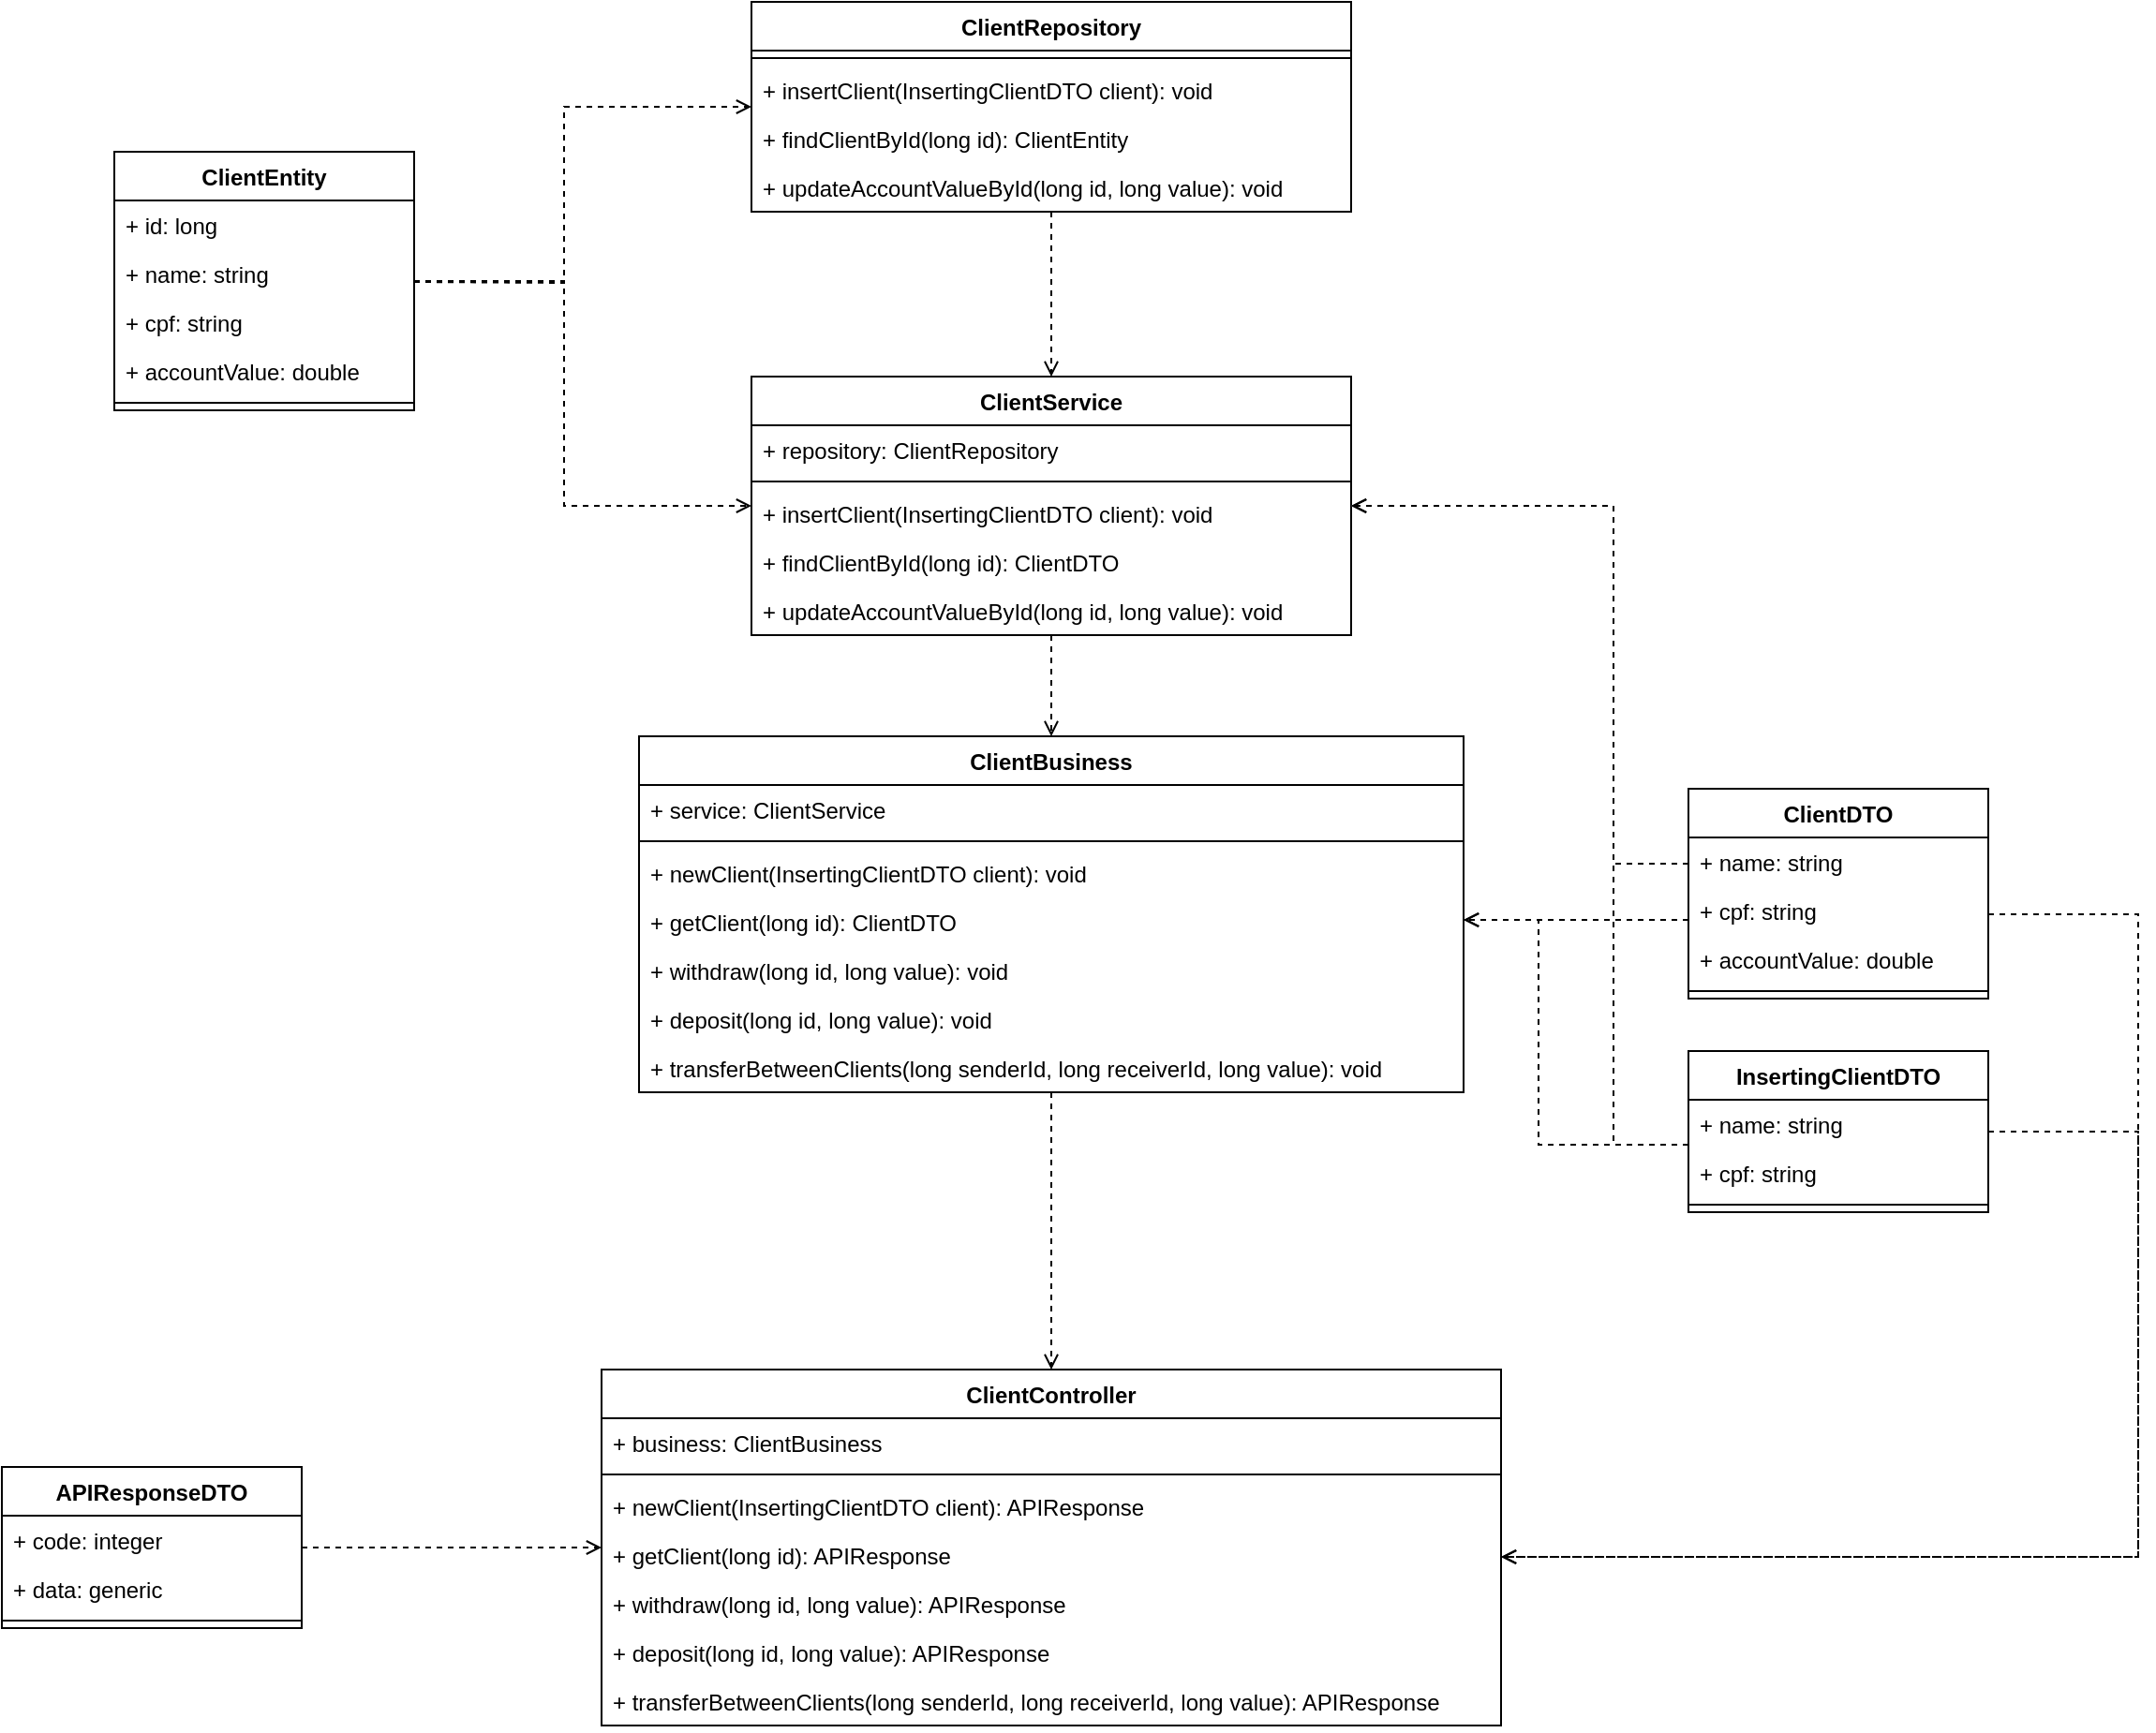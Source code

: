 <mxfile version="21.2.3" type="github">
  <diagram name="Página-1" id="-5jiJ6O5D8xDDH33lbmj">
    <mxGraphModel dx="1434" dy="707" grid="1" gridSize="10" guides="1" tooltips="1" connect="1" arrows="1" fold="1" page="1" pageScale="1" pageWidth="827" pageHeight="1169" math="0" shadow="0">
      <root>
        <mxCell id="0" />
        <mxCell id="1" parent="0" />
        <mxCell id="ZSFOHfEtqHHKLjFi4LGP-78" style="rounded=0;orthogonalLoop=1;jettySize=auto;html=1;dashed=1;endArrow=open;endFill=0;" parent="1" source="ZSFOHfEtqHHKLjFi4LGP-10" target="ZSFOHfEtqHHKLjFi4LGP-28" edge="1">
          <mxGeometry relative="1" as="geometry">
            <mxPoint x="560" y="310" as="targetPoint" />
            <Array as="points">
              <mxPoint x="520" y="440" />
              <mxPoint x="520" y="346" />
            </Array>
          </mxGeometry>
        </mxCell>
        <mxCell id="FWGrVeS59wWyZ3CP3wZL-16" style="edgeStyle=orthogonalEdgeStyle;rounded=0;orthogonalLoop=1;jettySize=auto;html=1;dashed=1;endArrow=open;endFill=0;" edge="1" parent="1" source="ZSFOHfEtqHHKLjFi4LGP-10" target="ZSFOHfEtqHHKLjFi4LGP-47">
          <mxGeometry relative="1" as="geometry">
            <Array as="points">
              <mxPoint x="520" y="439" />
              <mxPoint x="520" y="559" />
            </Array>
          </mxGeometry>
        </mxCell>
        <mxCell id="ZSFOHfEtqHHKLjFi4LGP-10" value="ClientEntity" style="swimlane;fontStyle=1;align=center;verticalAlign=top;childLayout=stackLayout;horizontal=1;startSize=26;horizontalStack=0;resizeParent=1;resizeParentMax=0;resizeLast=0;collapsible=1;marginBottom=0;whiteSpace=wrap;html=1;fillColor=default;" parent="1" vertex="1">
          <mxGeometry x="280" y="370" width="160" height="138" as="geometry" />
        </mxCell>
        <mxCell id="ZSFOHfEtqHHKLjFi4LGP-11" value="+ id: long" style="text;strokeColor=none;fillColor=none;align=left;verticalAlign=top;spacingLeft=4;spacingRight=4;overflow=hidden;rotatable=0;points=[[0,0.5],[1,0.5]];portConstraint=eastwest;whiteSpace=wrap;html=1;" parent="ZSFOHfEtqHHKLjFi4LGP-10" vertex="1">
          <mxGeometry y="26" width="160" height="26" as="geometry" />
        </mxCell>
        <mxCell id="ZSFOHfEtqHHKLjFi4LGP-15" value="+ name: string" style="text;strokeColor=none;fillColor=none;align=left;verticalAlign=top;spacingLeft=4;spacingRight=4;overflow=hidden;rotatable=0;points=[[0,0.5],[1,0.5]];portConstraint=eastwest;whiteSpace=wrap;html=1;" parent="ZSFOHfEtqHHKLjFi4LGP-10" vertex="1">
          <mxGeometry y="52" width="160" height="26" as="geometry" />
        </mxCell>
        <mxCell id="ZSFOHfEtqHHKLjFi4LGP-14" value="+ cpf: string" style="text;strokeColor=none;fillColor=none;align=left;verticalAlign=top;spacingLeft=4;spacingRight=4;overflow=hidden;rotatable=0;points=[[0,0.5],[1,0.5]];portConstraint=eastwest;whiteSpace=wrap;html=1;" parent="ZSFOHfEtqHHKLjFi4LGP-10" vertex="1">
          <mxGeometry y="78" width="160" height="26" as="geometry" />
        </mxCell>
        <mxCell id="ZSFOHfEtqHHKLjFi4LGP-16" value="+ accountValue: double" style="text;strokeColor=none;fillColor=none;align=left;verticalAlign=top;spacingLeft=4;spacingRight=4;overflow=hidden;rotatable=0;points=[[0,0.5],[1,0.5]];portConstraint=eastwest;whiteSpace=wrap;html=1;" parent="ZSFOHfEtqHHKLjFi4LGP-10" vertex="1">
          <mxGeometry y="104" width="160" height="26" as="geometry" />
        </mxCell>
        <mxCell id="ZSFOHfEtqHHKLjFi4LGP-12" value="" style="line;strokeWidth=1;fillColor=none;align=left;verticalAlign=middle;spacingTop=-1;spacingLeft=3;spacingRight=3;rotatable=0;labelPosition=right;points=[];portConstraint=eastwest;strokeColor=inherit;" parent="ZSFOHfEtqHHKLjFi4LGP-10" vertex="1">
          <mxGeometry y="130" width="160" height="8" as="geometry" />
        </mxCell>
        <mxCell id="ZSFOHfEtqHHKLjFi4LGP-80" style="edgeStyle=orthogonalEdgeStyle;rounded=0;orthogonalLoop=1;jettySize=auto;html=1;entryX=0.5;entryY=0;entryDx=0;entryDy=0;endArrow=open;endFill=0;dashed=1;" parent="1" source="ZSFOHfEtqHHKLjFi4LGP-28" target="ZSFOHfEtqHHKLjFi4LGP-47" edge="1">
          <mxGeometry relative="1" as="geometry" />
        </mxCell>
        <mxCell id="ZSFOHfEtqHHKLjFi4LGP-28" value="ClientRepository" style="swimlane;fontStyle=1;align=center;verticalAlign=top;childLayout=stackLayout;horizontal=1;startSize=26;horizontalStack=0;resizeParent=1;resizeParentMax=0;resizeLast=0;collapsible=1;marginBottom=0;whiteSpace=wrap;html=1;" parent="1" vertex="1">
          <mxGeometry x="620" y="290" width="320" height="112" as="geometry">
            <mxRectangle x="560" y="280" width="100" height="30" as="alternateBounds" />
          </mxGeometry>
        </mxCell>
        <mxCell id="ZSFOHfEtqHHKLjFi4LGP-30" value="" style="line;strokeWidth=1;fillColor=none;align=left;verticalAlign=middle;spacingTop=-1;spacingLeft=3;spacingRight=3;rotatable=0;labelPosition=right;points=[];portConstraint=eastwest;strokeColor=inherit;" parent="ZSFOHfEtqHHKLjFi4LGP-28" vertex="1">
          <mxGeometry y="26" width="320" height="8" as="geometry" />
        </mxCell>
        <mxCell id="ZSFOHfEtqHHKLjFi4LGP-34" value="+ insertClient(InsertingClientDTO client): void" style="text;strokeColor=none;fillColor=none;align=left;verticalAlign=top;spacingLeft=4;spacingRight=4;overflow=hidden;rotatable=0;points=[[0,0.5],[1,0.5]];portConstraint=eastwest;whiteSpace=wrap;html=1;" parent="ZSFOHfEtqHHKLjFi4LGP-28" vertex="1">
          <mxGeometry y="34" width="320" height="26" as="geometry" />
        </mxCell>
        <mxCell id="ZSFOHfEtqHHKLjFi4LGP-31" value="+ findClientById(long id): ClientEntity" style="text;strokeColor=none;fillColor=none;align=left;verticalAlign=top;spacingLeft=4;spacingRight=4;overflow=hidden;rotatable=0;points=[[0,0.5],[1,0.5]];portConstraint=eastwest;whiteSpace=wrap;html=1;" parent="ZSFOHfEtqHHKLjFi4LGP-28" vertex="1">
          <mxGeometry y="60" width="320" height="26" as="geometry" />
        </mxCell>
        <mxCell id="ZSFOHfEtqHHKLjFi4LGP-32" value="+ updateAccountValueById(long id, long value): void" style="text;strokeColor=none;fillColor=none;align=left;verticalAlign=top;spacingLeft=4;spacingRight=4;overflow=hidden;rotatable=0;points=[[0,0.5],[1,0.5]];portConstraint=eastwest;whiteSpace=wrap;html=1;" parent="ZSFOHfEtqHHKLjFi4LGP-28" vertex="1">
          <mxGeometry y="86" width="320" height="26" as="geometry" />
        </mxCell>
        <mxCell id="ZSFOHfEtqHHKLjFi4LGP-81" style="rounded=0;orthogonalLoop=1;jettySize=auto;html=1;entryX=0.5;entryY=0;entryDx=0;entryDy=0;dashed=1;endArrow=open;endFill=0;" parent="1" source="ZSFOHfEtqHHKLjFi4LGP-47" target="ZSFOHfEtqHHKLjFi4LGP-53" edge="1">
          <mxGeometry relative="1" as="geometry" />
        </mxCell>
        <mxCell id="ZSFOHfEtqHHKLjFi4LGP-47" value="ClientService" style="swimlane;fontStyle=1;align=center;verticalAlign=top;childLayout=stackLayout;horizontal=1;startSize=26;horizontalStack=0;resizeParent=1;resizeParentMax=0;resizeLast=0;collapsible=1;marginBottom=0;whiteSpace=wrap;html=1;" parent="1" vertex="1">
          <mxGeometry x="620" y="490" width="320" height="138" as="geometry" />
        </mxCell>
        <mxCell id="ZSFOHfEtqHHKLjFi4LGP-48" value="+ repository: ClientRepository" style="text;strokeColor=none;fillColor=none;align=left;verticalAlign=top;spacingLeft=4;spacingRight=4;overflow=hidden;rotatable=0;points=[[0,0.5],[1,0.5]];portConstraint=eastwest;whiteSpace=wrap;html=1;" parent="ZSFOHfEtqHHKLjFi4LGP-47" vertex="1">
          <mxGeometry y="26" width="320" height="26" as="geometry" />
        </mxCell>
        <mxCell id="ZSFOHfEtqHHKLjFi4LGP-49" value="" style="line;strokeWidth=1;fillColor=none;align=left;verticalAlign=middle;spacingTop=-1;spacingLeft=3;spacingRight=3;rotatable=0;labelPosition=right;points=[];portConstraint=eastwest;strokeColor=inherit;" parent="ZSFOHfEtqHHKLjFi4LGP-47" vertex="1">
          <mxGeometry y="52" width="320" height="8" as="geometry" />
        </mxCell>
        <mxCell id="ZSFOHfEtqHHKLjFi4LGP-50" value="+ insertClient(InsertingClientDTO client): void" style="text;strokeColor=none;fillColor=none;align=left;verticalAlign=top;spacingLeft=4;spacingRight=4;overflow=hidden;rotatable=0;points=[[0,0.5],[1,0.5]];portConstraint=eastwest;whiteSpace=wrap;html=1;" parent="ZSFOHfEtqHHKLjFi4LGP-47" vertex="1">
          <mxGeometry y="60" width="320" height="26" as="geometry" />
        </mxCell>
        <mxCell id="ZSFOHfEtqHHKLjFi4LGP-52" value="+ findClientById(long id): ClientDTO" style="text;strokeColor=none;fillColor=none;align=left;verticalAlign=top;spacingLeft=4;spacingRight=4;overflow=hidden;rotatable=0;points=[[0,0.5],[1,0.5]];portConstraint=eastwest;whiteSpace=wrap;html=1;" parent="ZSFOHfEtqHHKLjFi4LGP-47" vertex="1">
          <mxGeometry y="86" width="320" height="26" as="geometry" />
        </mxCell>
        <mxCell id="ZSFOHfEtqHHKLjFi4LGP-51" value="+ updateAccountValueById(long id, long value): void" style="text;strokeColor=none;fillColor=none;align=left;verticalAlign=top;spacingLeft=4;spacingRight=4;overflow=hidden;rotatable=0;points=[[0,0.5],[1,0.5]];portConstraint=eastwest;whiteSpace=wrap;html=1;" parent="ZSFOHfEtqHHKLjFi4LGP-47" vertex="1">
          <mxGeometry y="112" width="320" height="26" as="geometry" />
        </mxCell>
        <mxCell id="ZSFOHfEtqHHKLjFi4LGP-82" style="rounded=0;orthogonalLoop=1;jettySize=auto;html=1;entryX=0.5;entryY=0;entryDx=0;entryDy=0;dashed=1;endArrow=open;endFill=0;" parent="1" source="ZSFOHfEtqHHKLjFi4LGP-53" target="ZSFOHfEtqHHKLjFi4LGP-61" edge="1">
          <mxGeometry relative="1" as="geometry" />
        </mxCell>
        <mxCell id="ZSFOHfEtqHHKLjFi4LGP-53" value="ClientBusiness" style="swimlane;fontStyle=1;align=center;verticalAlign=top;childLayout=stackLayout;horizontal=1;startSize=26;horizontalStack=0;resizeParent=1;resizeParentMax=0;resizeLast=0;collapsible=1;marginBottom=0;whiteSpace=wrap;html=1;" parent="1" vertex="1">
          <mxGeometry x="560" y="682" width="440" height="190" as="geometry" />
        </mxCell>
        <mxCell id="ZSFOHfEtqHHKLjFi4LGP-54" value="+ service: ClientService" style="text;strokeColor=none;fillColor=none;align=left;verticalAlign=top;spacingLeft=4;spacingRight=4;overflow=hidden;rotatable=0;points=[[0,0.5],[1,0.5]];portConstraint=eastwest;whiteSpace=wrap;html=1;" parent="ZSFOHfEtqHHKLjFi4LGP-53" vertex="1">
          <mxGeometry y="26" width="440" height="26" as="geometry" />
        </mxCell>
        <mxCell id="ZSFOHfEtqHHKLjFi4LGP-55" value="" style="line;strokeWidth=1;fillColor=none;align=left;verticalAlign=middle;spacingTop=-1;spacingLeft=3;spacingRight=3;rotatable=0;labelPosition=right;points=[];portConstraint=eastwest;strokeColor=inherit;" parent="ZSFOHfEtqHHKLjFi4LGP-53" vertex="1">
          <mxGeometry y="52" width="440" height="8" as="geometry" />
        </mxCell>
        <mxCell id="ZSFOHfEtqHHKLjFi4LGP-56" value="+ newClient(InsertingClientDTO&amp;nbsp;client): void" style="text;strokeColor=none;fillColor=none;align=left;verticalAlign=top;spacingLeft=4;spacingRight=4;overflow=hidden;rotatable=0;points=[[0,0.5],[1,0.5]];portConstraint=eastwest;whiteSpace=wrap;html=1;" parent="ZSFOHfEtqHHKLjFi4LGP-53" vertex="1">
          <mxGeometry y="60" width="440" height="26" as="geometry" />
        </mxCell>
        <mxCell id="ZSFOHfEtqHHKLjFi4LGP-57" value="+ getClient(long id): ClientDTO" style="text;strokeColor=none;fillColor=none;align=left;verticalAlign=top;spacingLeft=4;spacingRight=4;overflow=hidden;rotatable=0;points=[[0,0.5],[1,0.5]];portConstraint=eastwest;whiteSpace=wrap;html=1;" parent="ZSFOHfEtqHHKLjFi4LGP-53" vertex="1">
          <mxGeometry y="86" width="440" height="26" as="geometry" />
        </mxCell>
        <mxCell id="ZSFOHfEtqHHKLjFi4LGP-58" value="+ withdraw(long id, long value): void" style="text;strokeColor=none;fillColor=none;align=left;verticalAlign=top;spacingLeft=4;spacingRight=4;overflow=hidden;rotatable=0;points=[[0,0.5],[1,0.5]];portConstraint=eastwest;whiteSpace=wrap;html=1;" parent="ZSFOHfEtqHHKLjFi4LGP-53" vertex="1">
          <mxGeometry y="112" width="440" height="26" as="geometry" />
        </mxCell>
        <mxCell id="ZSFOHfEtqHHKLjFi4LGP-60" value="+ deposit(long id, long value): void" style="text;strokeColor=none;fillColor=none;align=left;verticalAlign=top;spacingLeft=4;spacingRight=4;overflow=hidden;rotatable=0;points=[[0,0.5],[1,0.5]];portConstraint=eastwest;whiteSpace=wrap;html=1;" parent="ZSFOHfEtqHHKLjFi4LGP-53" vertex="1">
          <mxGeometry y="138" width="440" height="26" as="geometry" />
        </mxCell>
        <mxCell id="ZSFOHfEtqHHKLjFi4LGP-59" value="+ transferBetweenClients(long senderId, long receiverId, long value): void" style="text;strokeColor=none;fillColor=none;align=left;verticalAlign=top;spacingLeft=4;spacingRight=4;overflow=hidden;rotatable=0;points=[[0,0.5],[1,0.5]];portConstraint=eastwest;whiteSpace=wrap;html=1;" parent="ZSFOHfEtqHHKLjFi4LGP-53" vertex="1">
          <mxGeometry y="164" width="440" height="26" as="geometry" />
        </mxCell>
        <mxCell id="ZSFOHfEtqHHKLjFi4LGP-61" value="ClientController" style="swimlane;fontStyle=1;align=center;verticalAlign=top;childLayout=stackLayout;horizontal=1;startSize=26;horizontalStack=0;resizeParent=1;resizeParentMax=0;resizeLast=0;collapsible=1;marginBottom=0;whiteSpace=wrap;html=1;" parent="1" vertex="1">
          <mxGeometry x="540" y="1020" width="480" height="190" as="geometry" />
        </mxCell>
        <mxCell id="ZSFOHfEtqHHKLjFi4LGP-62" value="+ business: ClientBusiness" style="text;strokeColor=none;fillColor=none;align=left;verticalAlign=top;spacingLeft=4;spacingRight=4;overflow=hidden;rotatable=0;points=[[0,0.5],[1,0.5]];portConstraint=eastwest;whiteSpace=wrap;html=1;" parent="ZSFOHfEtqHHKLjFi4LGP-61" vertex="1">
          <mxGeometry y="26" width="480" height="26" as="geometry" />
        </mxCell>
        <mxCell id="ZSFOHfEtqHHKLjFi4LGP-63" value="" style="line;strokeWidth=1;fillColor=none;align=left;verticalAlign=middle;spacingTop=-1;spacingLeft=3;spacingRight=3;rotatable=0;labelPosition=right;points=[];portConstraint=eastwest;strokeColor=inherit;" parent="ZSFOHfEtqHHKLjFi4LGP-61" vertex="1">
          <mxGeometry y="52" width="480" height="8" as="geometry" />
        </mxCell>
        <mxCell id="ZSFOHfEtqHHKLjFi4LGP-64" value="+ newClient(InsertingClientDTO&amp;nbsp;client): APIResponse" style="text;strokeColor=none;fillColor=none;align=left;verticalAlign=top;spacingLeft=4;spacingRight=4;overflow=hidden;rotatable=0;points=[[0,0.5],[1,0.5]];portConstraint=eastwest;whiteSpace=wrap;html=1;" parent="ZSFOHfEtqHHKLjFi4LGP-61" vertex="1">
          <mxGeometry y="60" width="480" height="26" as="geometry" />
        </mxCell>
        <mxCell id="ZSFOHfEtqHHKLjFi4LGP-65" value="+ getClient(long id): APIResponse" style="text;strokeColor=none;fillColor=none;align=left;verticalAlign=top;spacingLeft=4;spacingRight=4;overflow=hidden;rotatable=0;points=[[0,0.5],[1,0.5]];portConstraint=eastwest;whiteSpace=wrap;html=1;" parent="ZSFOHfEtqHHKLjFi4LGP-61" vertex="1">
          <mxGeometry y="86" width="480" height="26" as="geometry" />
        </mxCell>
        <mxCell id="ZSFOHfEtqHHKLjFi4LGP-66" value="+ withdraw(long id, long value): APIResponse" style="text;strokeColor=none;fillColor=none;align=left;verticalAlign=top;spacingLeft=4;spacingRight=4;overflow=hidden;rotatable=0;points=[[0,0.5],[1,0.5]];portConstraint=eastwest;whiteSpace=wrap;html=1;" parent="ZSFOHfEtqHHKLjFi4LGP-61" vertex="1">
          <mxGeometry y="112" width="480" height="26" as="geometry" />
        </mxCell>
        <mxCell id="ZSFOHfEtqHHKLjFi4LGP-67" value="+ deposit(long id, long value): APIResponse" style="text;strokeColor=none;fillColor=none;align=left;verticalAlign=top;spacingLeft=4;spacingRight=4;overflow=hidden;rotatable=0;points=[[0,0.5],[1,0.5]];portConstraint=eastwest;whiteSpace=wrap;html=1;" parent="ZSFOHfEtqHHKLjFi4LGP-61" vertex="1">
          <mxGeometry y="138" width="480" height="26" as="geometry" />
        </mxCell>
        <mxCell id="ZSFOHfEtqHHKLjFi4LGP-68" value="+ transferBetweenClients(long senderId, long receiverId, long value): APIResponse" style="text;strokeColor=none;fillColor=none;align=left;verticalAlign=top;spacingLeft=4;spacingRight=4;overflow=hidden;rotatable=0;points=[[0,0.5],[1,0.5]];portConstraint=eastwest;whiteSpace=wrap;html=1;" parent="ZSFOHfEtqHHKLjFi4LGP-61" vertex="1">
          <mxGeometry y="164" width="480" height="26" as="geometry" />
        </mxCell>
        <mxCell id="FWGrVeS59wWyZ3CP3wZL-5" style="edgeStyle=orthogonalEdgeStyle;rounded=0;orthogonalLoop=1;jettySize=auto;html=1;dashed=1;endArrow=open;endFill=0;" edge="1" parent="1" source="ZSFOHfEtqHHKLjFi4LGP-69" target="ZSFOHfEtqHHKLjFi4LGP-61">
          <mxGeometry relative="1" as="geometry" />
        </mxCell>
        <mxCell id="ZSFOHfEtqHHKLjFi4LGP-69" value="APIResponseDTO" style="swimlane;fontStyle=1;align=center;verticalAlign=top;childLayout=stackLayout;horizontal=1;startSize=26;horizontalStack=0;resizeParent=1;resizeParentMax=0;resizeLast=0;collapsible=1;marginBottom=0;whiteSpace=wrap;html=1;" parent="1" vertex="1">
          <mxGeometry x="220" y="1072" width="160" height="86" as="geometry" />
        </mxCell>
        <mxCell id="ZSFOHfEtqHHKLjFi4LGP-70" value="+ code: integer" style="text;strokeColor=none;fillColor=none;align=left;verticalAlign=top;spacingLeft=4;spacingRight=4;overflow=hidden;rotatable=0;points=[[0,0.5],[1,0.5]];portConstraint=eastwest;whiteSpace=wrap;html=1;" parent="ZSFOHfEtqHHKLjFi4LGP-69" vertex="1">
          <mxGeometry y="26" width="160" height="26" as="geometry" />
        </mxCell>
        <mxCell id="ZSFOHfEtqHHKLjFi4LGP-77" value="+ data: generic" style="text;strokeColor=none;fillColor=none;align=left;verticalAlign=top;spacingLeft=4;spacingRight=4;overflow=hidden;rotatable=0;points=[[0,0.5],[1,0.5]];portConstraint=eastwest;whiteSpace=wrap;html=1;" parent="ZSFOHfEtqHHKLjFi4LGP-69" vertex="1">
          <mxGeometry y="52" width="160" height="26" as="geometry" />
        </mxCell>
        <mxCell id="ZSFOHfEtqHHKLjFi4LGP-74" value="" style="line;strokeWidth=1;fillColor=none;align=left;verticalAlign=middle;spacingTop=-1;spacingLeft=3;spacingRight=3;rotatable=0;labelPosition=right;points=[];portConstraint=eastwest;strokeColor=inherit;" parent="ZSFOHfEtqHHKLjFi4LGP-69" vertex="1">
          <mxGeometry y="78" width="160" height="8" as="geometry" />
        </mxCell>
        <mxCell id="FWGrVeS59wWyZ3CP3wZL-6" style="edgeStyle=orthogonalEdgeStyle;rounded=0;orthogonalLoop=1;jettySize=auto;html=1;dashed=1;endArrow=open;endFill=0;fillColor=#dae8fc;strokeColor=#000000;" edge="1" parent="1" source="FWGrVeS59wWyZ3CP3wZL-1" target="ZSFOHfEtqHHKLjFi4LGP-61">
          <mxGeometry relative="1" as="geometry">
            <Array as="points">
              <mxPoint x="1360" y="893" />
              <mxPoint x="1360" y="1120" />
            </Array>
          </mxGeometry>
        </mxCell>
        <mxCell id="FWGrVeS59wWyZ3CP3wZL-7" style="edgeStyle=orthogonalEdgeStyle;rounded=0;orthogonalLoop=1;jettySize=auto;html=1;dashed=1;endArrow=open;endFill=0;fillColor=#ffe6cc;strokeColor=#000000;" edge="1" parent="1" source="FWGrVeS59wWyZ3CP3wZL-1" target="ZSFOHfEtqHHKLjFi4LGP-53">
          <mxGeometry relative="1" as="geometry">
            <Array as="points">
              <mxPoint x="1040" y="900" />
              <mxPoint x="1040" y="780" />
            </Array>
          </mxGeometry>
        </mxCell>
        <mxCell id="FWGrVeS59wWyZ3CP3wZL-15" style="edgeStyle=orthogonalEdgeStyle;rounded=0;orthogonalLoop=1;jettySize=auto;html=1;fillColor=#f8cecc;strokeColor=#FFFFFF;dashed=1;endArrow=open;endFill=0;" edge="1" parent="1" source="FWGrVeS59wWyZ3CP3wZL-1" target="ZSFOHfEtqHHKLjFi4LGP-47">
          <mxGeometry relative="1" as="geometry">
            <Array as="points">
              <mxPoint x="1080" y="860" />
              <mxPoint x="1080" y="559" />
            </Array>
          </mxGeometry>
        </mxCell>
        <mxCell id="FWGrVeS59wWyZ3CP3wZL-17" style="edgeStyle=orthogonalEdgeStyle;rounded=0;orthogonalLoop=1;jettySize=auto;html=1;dashed=1;endArrow=open;endFill=0;" edge="1" parent="1" source="FWGrVeS59wWyZ3CP3wZL-1" target="ZSFOHfEtqHHKLjFi4LGP-47">
          <mxGeometry relative="1" as="geometry">
            <Array as="points">
              <mxPoint x="1080" y="900" />
              <mxPoint x="1080" y="559" />
            </Array>
          </mxGeometry>
        </mxCell>
        <mxCell id="FWGrVeS59wWyZ3CP3wZL-1" value="InsertingClientDTO" style="swimlane;fontStyle=1;align=center;verticalAlign=top;childLayout=stackLayout;horizontal=1;startSize=26;horizontalStack=0;resizeParent=1;resizeParentMax=0;resizeLast=0;collapsible=1;marginBottom=0;whiteSpace=wrap;html=1;" vertex="1" parent="1">
          <mxGeometry x="1120" y="850" width="160" height="86" as="geometry" />
        </mxCell>
        <mxCell id="FWGrVeS59wWyZ3CP3wZL-2" value="+ name: string" style="text;strokeColor=none;fillColor=none;align=left;verticalAlign=top;spacingLeft=4;spacingRight=4;overflow=hidden;rotatable=0;points=[[0,0.5],[1,0.5]];portConstraint=eastwest;whiteSpace=wrap;html=1;" vertex="1" parent="FWGrVeS59wWyZ3CP3wZL-1">
          <mxGeometry y="26" width="160" height="26" as="geometry" />
        </mxCell>
        <mxCell id="FWGrVeS59wWyZ3CP3wZL-3" value="+ cpf: string" style="text;strokeColor=none;fillColor=none;align=left;verticalAlign=top;spacingLeft=4;spacingRight=4;overflow=hidden;rotatable=0;points=[[0,0.5],[1,0.5]];portConstraint=eastwest;whiteSpace=wrap;html=1;" vertex="1" parent="FWGrVeS59wWyZ3CP3wZL-1">
          <mxGeometry y="52" width="160" height="26" as="geometry" />
        </mxCell>
        <mxCell id="FWGrVeS59wWyZ3CP3wZL-4" value="" style="line;strokeWidth=1;fillColor=none;align=left;verticalAlign=middle;spacingTop=-1;spacingLeft=3;spacingRight=3;rotatable=0;labelPosition=right;points=[];portConstraint=eastwest;strokeColor=inherit;" vertex="1" parent="FWGrVeS59wWyZ3CP3wZL-1">
          <mxGeometry y="78" width="160" height="8" as="geometry" />
        </mxCell>
        <mxCell id="FWGrVeS59wWyZ3CP3wZL-12" style="edgeStyle=orthogonalEdgeStyle;rounded=0;orthogonalLoop=1;jettySize=auto;html=1;dashed=1;endArrow=open;endFill=0;fillColor=#ffe6cc;strokeColor=#000000;" edge="1" parent="1" source="FWGrVeS59wWyZ3CP3wZL-8" target="ZSFOHfEtqHHKLjFi4LGP-53">
          <mxGeometry relative="1" as="geometry">
            <Array as="points">
              <mxPoint x="1060" y="780" />
              <mxPoint x="1060" y="780" />
            </Array>
          </mxGeometry>
        </mxCell>
        <mxCell id="FWGrVeS59wWyZ3CP3wZL-13" style="edgeStyle=orthogonalEdgeStyle;rounded=0;orthogonalLoop=1;jettySize=auto;html=1;dashed=1;endArrow=open;endFill=0;fillColor=#dae8fc;strokeColor=#000000;" edge="1" parent="1" source="FWGrVeS59wWyZ3CP3wZL-8" target="ZSFOHfEtqHHKLjFi4LGP-61">
          <mxGeometry relative="1" as="geometry">
            <Array as="points">
              <mxPoint x="1360" y="777" />
              <mxPoint x="1360" y="1120" />
            </Array>
          </mxGeometry>
        </mxCell>
        <mxCell id="FWGrVeS59wWyZ3CP3wZL-14" style="edgeStyle=orthogonalEdgeStyle;rounded=0;orthogonalLoop=1;jettySize=auto;html=1;fillColor=#f8cecc;strokeColor=#000000;dashed=1;endArrow=open;endFill=0;" edge="1" parent="1" source="FWGrVeS59wWyZ3CP3wZL-8" target="ZSFOHfEtqHHKLjFi4LGP-47">
          <mxGeometry relative="1" as="geometry">
            <Array as="points">
              <mxPoint x="1080" y="750" />
              <mxPoint x="1080" y="559" />
            </Array>
          </mxGeometry>
        </mxCell>
        <mxCell id="FWGrVeS59wWyZ3CP3wZL-8" value="ClientDTO" style="swimlane;fontStyle=1;align=center;verticalAlign=top;childLayout=stackLayout;horizontal=1;startSize=26;horizontalStack=0;resizeParent=1;resizeParentMax=0;resizeLast=0;collapsible=1;marginBottom=0;whiteSpace=wrap;html=1;" vertex="1" parent="1">
          <mxGeometry x="1120" y="710" width="160" height="112" as="geometry" />
        </mxCell>
        <mxCell id="FWGrVeS59wWyZ3CP3wZL-9" value="+ name: string" style="text;strokeColor=none;fillColor=none;align=left;verticalAlign=top;spacingLeft=4;spacingRight=4;overflow=hidden;rotatable=0;points=[[0,0.5],[1,0.5]];portConstraint=eastwest;whiteSpace=wrap;html=1;" vertex="1" parent="FWGrVeS59wWyZ3CP3wZL-8">
          <mxGeometry y="26" width="160" height="26" as="geometry" />
        </mxCell>
        <mxCell id="FWGrVeS59wWyZ3CP3wZL-10" value="+ cpf: string" style="text;strokeColor=none;fillColor=none;align=left;verticalAlign=top;spacingLeft=4;spacingRight=4;overflow=hidden;rotatable=0;points=[[0,0.5],[1,0.5]];portConstraint=eastwest;whiteSpace=wrap;html=1;" vertex="1" parent="FWGrVeS59wWyZ3CP3wZL-8">
          <mxGeometry y="52" width="160" height="26" as="geometry" />
        </mxCell>
        <mxCell id="FWGrVeS59wWyZ3CP3wZL-18" value="+ accountValue: double" style="text;strokeColor=none;fillColor=none;align=left;verticalAlign=top;spacingLeft=4;spacingRight=4;overflow=hidden;rotatable=0;points=[[0,0.5],[1,0.5]];portConstraint=eastwest;whiteSpace=wrap;html=1;" vertex="1" parent="FWGrVeS59wWyZ3CP3wZL-8">
          <mxGeometry y="78" width="160" height="26" as="geometry" />
        </mxCell>
        <mxCell id="FWGrVeS59wWyZ3CP3wZL-11" value="" style="line;strokeWidth=1;fillColor=none;align=left;verticalAlign=middle;spacingTop=-1;spacingLeft=3;spacingRight=3;rotatable=0;labelPosition=right;points=[];portConstraint=eastwest;strokeColor=inherit;" vertex="1" parent="FWGrVeS59wWyZ3CP3wZL-8">
          <mxGeometry y="104" width="160" height="8" as="geometry" />
        </mxCell>
      </root>
    </mxGraphModel>
  </diagram>
</mxfile>
